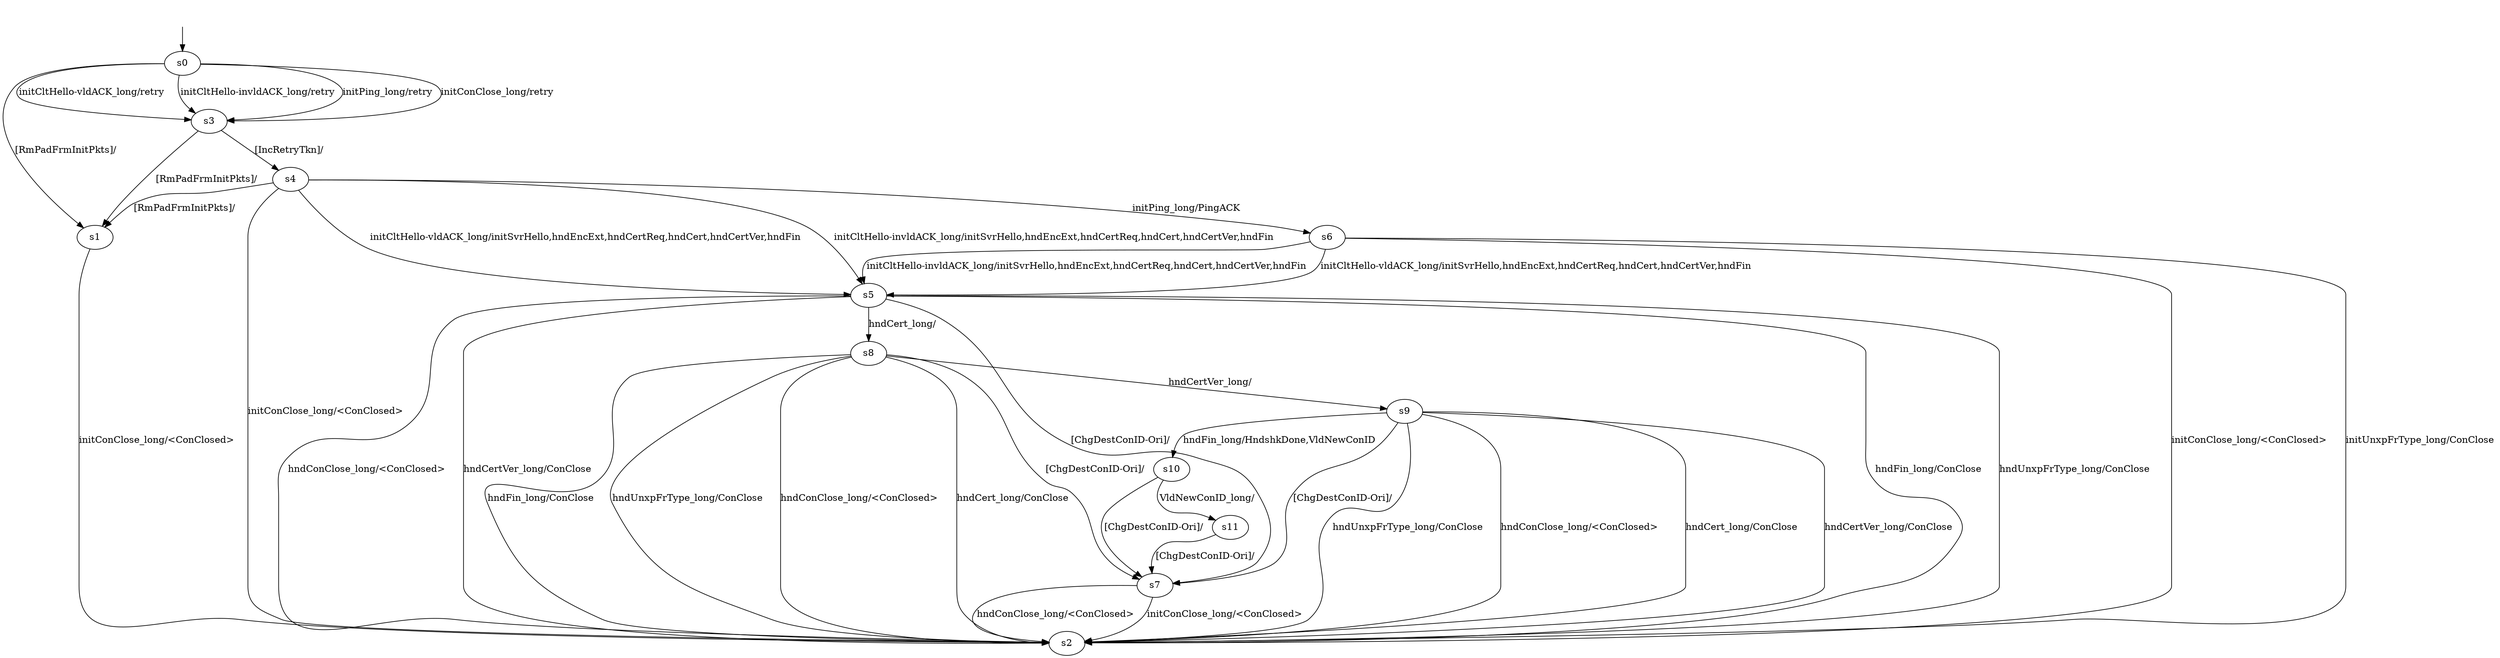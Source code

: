 digraph "../results/quinnModels/quinn-BWRCA-lCS-0/learnedModel" {
s0 [label=s0];
s1 [label=s1];
s2 [label=s2];
s3 [label=s3];
s4 [label=s4];
s5 [label=s5];
s6 [label=s6];
s7 [label=s7];
s8 [label=s8];
s9 [label=s9];
s10 [label=s10];
s11 [label=s11];
s0 -> s3  [label="initPing_long/retry "];
s0 -> s3  [label="initConClose_long/retry "];
s0 -> s3  [label="initCltHello-vldACK_long/retry "];
s0 -> s3  [label="initCltHello-invldACK_long/retry "];
s0 -> s1  [label="[RmPadFrmInitPkts]/ "];
s1 -> s2  [label="initConClose_long/<ConClosed> "];
s3 -> s4  [label="[IncRetryTkn]/ "];
s3 -> s1  [label="[RmPadFrmInitPkts]/ "];
s4 -> s6  [label="initPing_long/PingACK "];
s4 -> s2  [label="initConClose_long/<ConClosed> "];
s4 -> s5  [label="initCltHello-vldACK_long/initSvrHello,hndEncExt,hndCertReq,hndCert,hndCertVer,hndFin "];
s4 -> s5  [label="initCltHello-invldACK_long/initSvrHello,hndEncExt,hndCertReq,hndCert,hndCertVer,hndFin "];
s4 -> s1  [label="[RmPadFrmInitPkts]/ "];
s5 -> s2  [label="hndFin_long/ConClose "];
s5 -> s2  [label="hndUnxpFrType_long/ConClose "];
s5 -> s2  [label="hndConClose_long/<ConClosed> "];
s5 -> s8  [label="hndCert_long/ "];
s5 -> s2  [label="hndCertVer_long/ConClose "];
s5 -> s7  [label="[ChgDestConID-Ori]/ "];
s6 -> s2  [label="initConClose_long/<ConClosed> "];
s6 -> s5  [label="initCltHello-vldACK_long/initSvrHello,hndEncExt,hndCertReq,hndCert,hndCertVer,hndFin "];
s6 -> s5  [label="initCltHello-invldACK_long/initSvrHello,hndEncExt,hndCertReq,hndCert,hndCertVer,hndFin "];
s6 -> s2  [label="initUnxpFrType_long/ConClose "];
s7 -> s2  [label="initConClose_long/<ConClosed> "];
s7 -> s2  [label="hndConClose_long/<ConClosed> "];
s8 -> s2  [label="hndFin_long/ConClose "];
s8 -> s2  [label="hndUnxpFrType_long/ConClose "];
s8 -> s2  [label="hndConClose_long/<ConClosed> "];
s8 -> s2  [label="hndCert_long/ConClose "];
s8 -> s9  [label="hndCertVer_long/ "];
s8 -> s7  [label="[ChgDestConID-Ori]/ "];
s9 -> s10  [label="hndFin_long/HndshkDone,VldNewConID "];
s9 -> s2  [label="hndUnxpFrType_long/ConClose "];
s9 -> s2  [label="hndConClose_long/<ConClosed> "];
s9 -> s2  [label="hndCert_long/ConClose "];
s9 -> s2  [label="hndCertVer_long/ConClose "];
s9 -> s7  [label="[ChgDestConID-Ori]/ "];
s10 -> s11  [label="VldNewConID_long/ "];
s10 -> s7  [label="[ChgDestConID-Ori]/ "];
s11 -> s7  [label="[ChgDestConID-Ori]/ "];
__start0 [label="", shape=none];
__start0 -> s0  [label=""];
}
